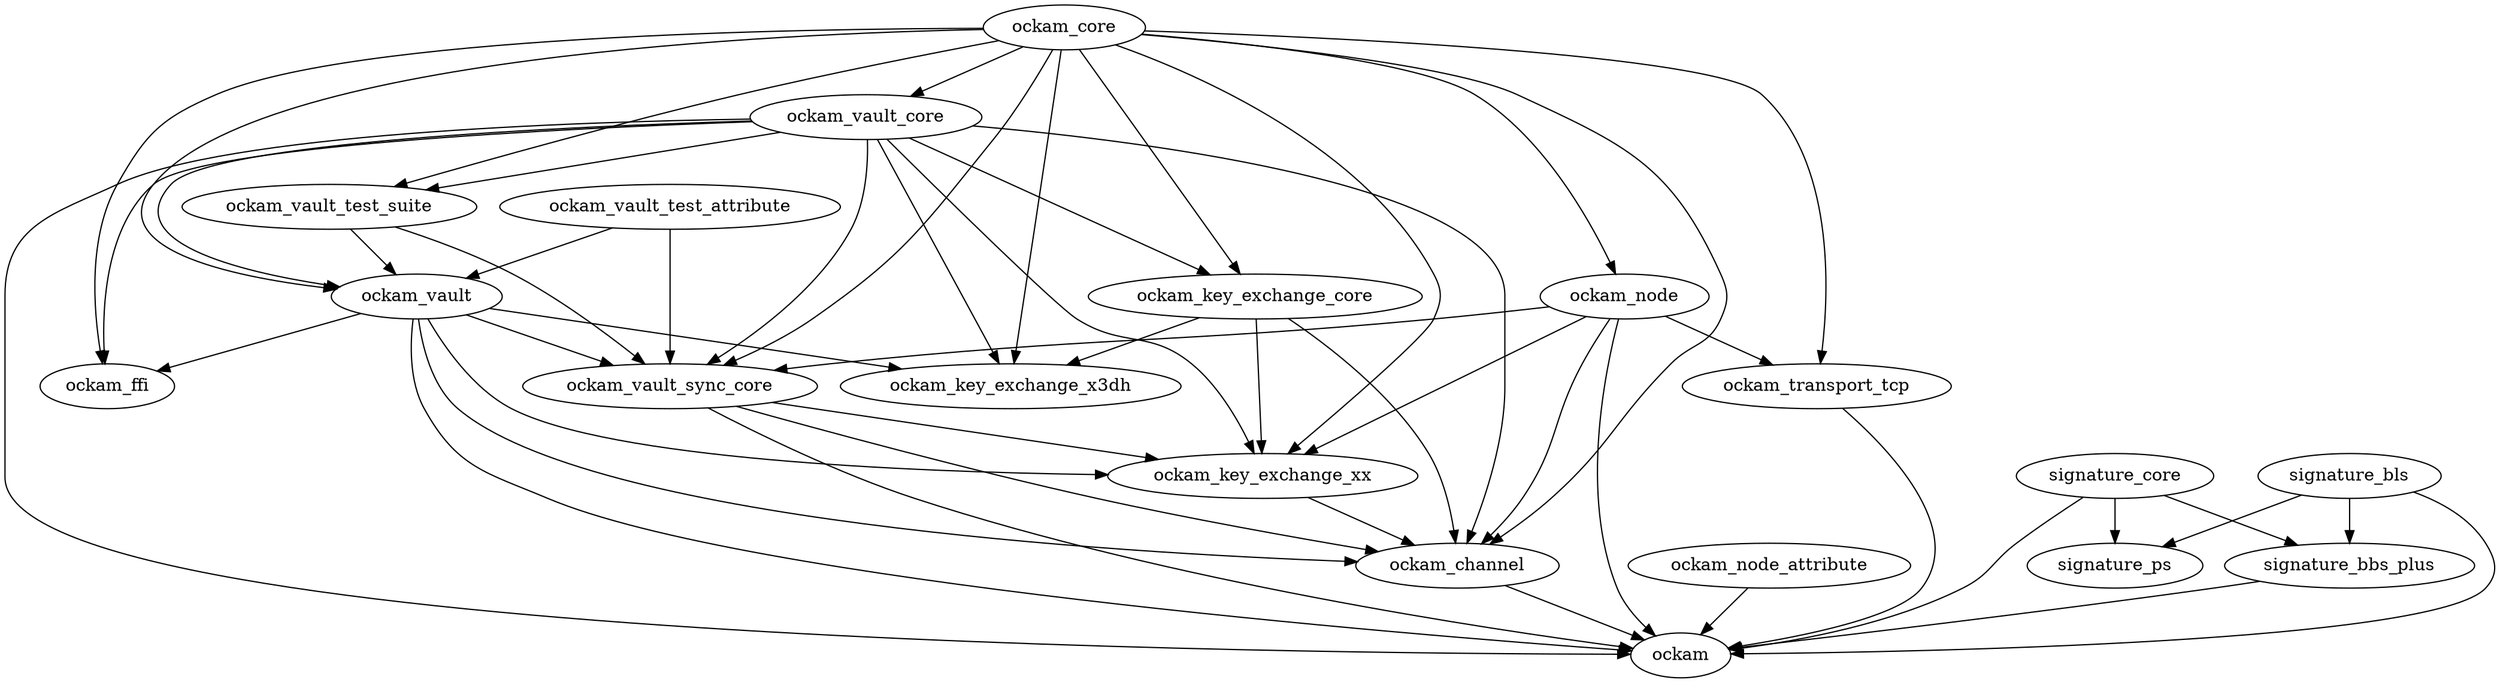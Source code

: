 digraph {
ockam_core -> ockam_ffi;
ockam_core -> ockam_key_exchange_core;
ockam_core -> ockam_key_exchange_x3dh;
ockam_core -> ockam_key_exchange_xx;
ockam_core -> ockam_channel;
ockam_core -> ockam_node;
ockam_core -> ockam_vault;
ockam_core -> ockam_transport_tcp;
ockam_core -> ockam_vault_core;
ockam_core -> ockam_vault_sync_core;
ockam_core -> ockam_vault_test_suite;

ockam_key_exchange_core  -> ockam_key_exchange_xx;
ockam_key_exchange_core  -> ockam_key_exchange_x3dh;
ockam_key_exchange_core -> ockam_channel;

ockam_key_exchange_xx -> ockam_channel;

ockam_node -> ockam;
ockam_node -> ockam_key_exchange_xx;
ockam_node -> ockam_channel;
ockam_node -> ockam_transport_tcp;
ockam_node -> ockam_vault_sync_core;

ockam_node_attribute -> ockam;

ockam_vault_core -> ockam;
ockam_vault_core -> ockam_ffi;
ockam_vault_core -> ockam_key_exchange_core;
ockam_vault_core  -> ockam_key_exchange_x3dh;
ockam_vault_core -> ockam_channel;
ockam_vault_core  -> ockam_key_exchange_xx;
ockam_vault_core -> ockam_vault;
ockam_vault_core -> ockam_vault_sync_core;
ockam_vault_core -> ockam_vault_test_suite;

ockam_vault_sync_core -> ockam;
ockam_vault_sync_core -> ockam_key_exchange_xx;
ockam_vault_sync_core -> ockam_channel;

ockam_vault -> ockam;
ockam_vault -> ockam_ffi;
ockam_vault -> ockam_key_exchange_x3dh;
ockam_vault -> ockam_key_exchange_xx;
ockam_vault -> ockam_channel;
ockam_vault -> ockam_vault_sync_core;


ockam_vault_test_suite -> ockam_vault;
ockam_vault_test_suite -> ockam_vault_sync_core;


ockam_vault_test_attribute -> ockam_vault;
ockam_vault_test_attribute -> ockam_vault_sync_core;

ockam_transport_tcp -> ockam;

ockam_channel -> ockam;

signature_bbs_plus -> ockam;

signature_core -> ockam;
signature_core -> signature_bbs_plus;
signature_core -> signature_ps;

signature_bls -> signature_bbs_plus;
signature_bls -> signature_ps;
signature_bls -> ockam;
}
